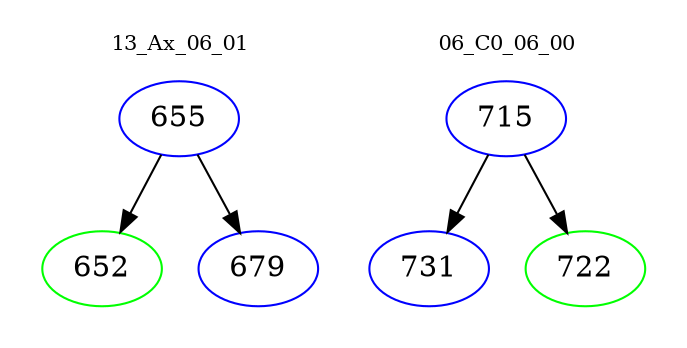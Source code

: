 digraph{
subgraph cluster_0 {
color = white
label = "13_Ax_06_01";
fontsize=10;
T0_655 [label="655", color="blue"]
T0_655 -> T0_652 [color="black"]
T0_652 [label="652", color="green"]
T0_655 -> T0_679 [color="black"]
T0_679 [label="679", color="blue"]
}
subgraph cluster_1 {
color = white
label = "06_C0_06_00";
fontsize=10;
T1_715 [label="715", color="blue"]
T1_715 -> T1_731 [color="black"]
T1_731 [label="731", color="blue"]
T1_715 -> T1_722 [color="black"]
T1_722 [label="722", color="green"]
}
}
